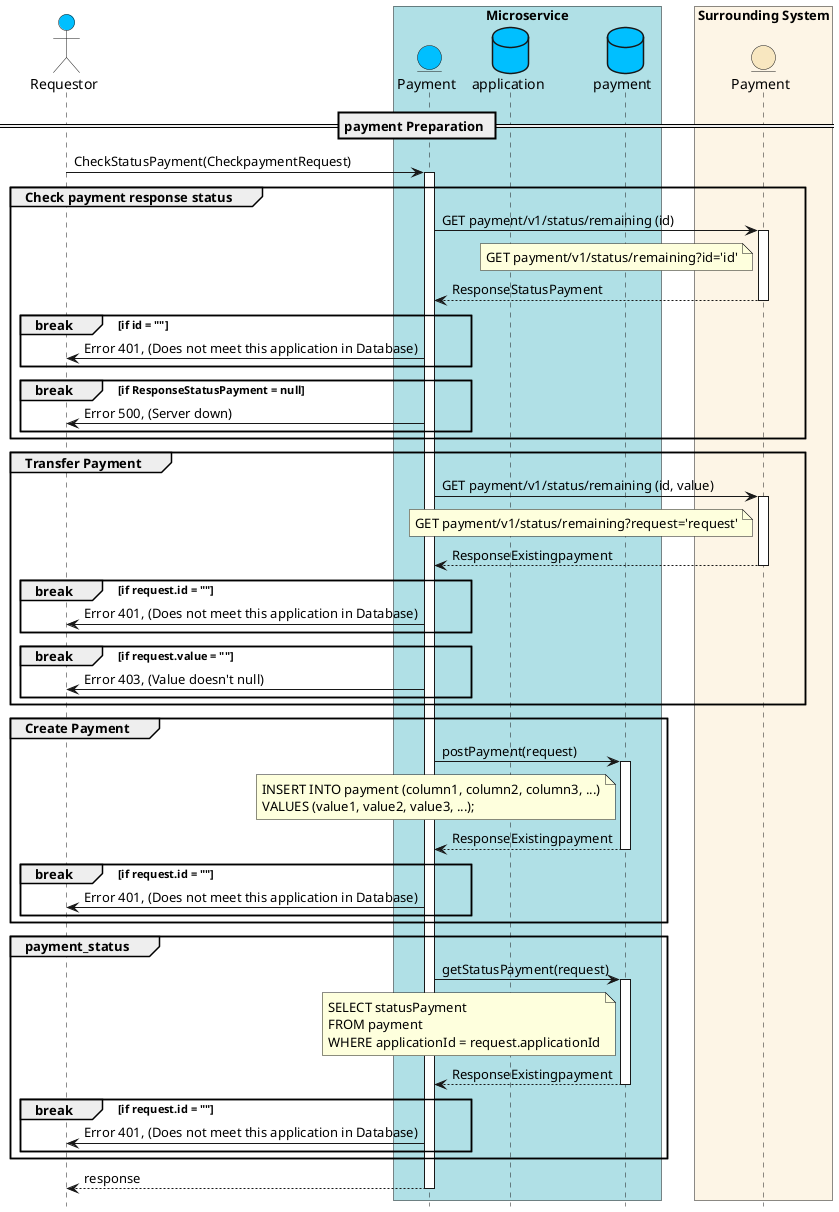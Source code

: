 @startuml
'''''''''''''''''''''''''''''''''''''''''''''''''
' define diagram participants
' http://plantuml.com/skinparam
'''''''''''''''''''''''''''''''''''''''''''''''''

actor Requestor as requestor #DeepSkyBlue

box "Microservice" #PowderBlue
entity "Payment" as payment #DeepSkyBlue
' entity "biometric" as biometric #DeepSkyBlue
' entity "Push_notif_email" as push_notif_email #DeepSkyBlue
database "application" as db_application #DeepSkyBlue
database "payment" as db_payment #DeepSkyBlue
endbox


box "Surrounding System" #OldLace
entity "Payment" as pymnt #STRATEGY
endbox


'''''''''''''''''''''''''''''''''''''''''''''''''
' formatting options
'''''''''''''''''''''''''''''''''''''''''''''''''
hide footbox
'autonumber
skinparam defaultFontName Comic Sans MS
skinparam sequence {
    ParticipantFontSize 15
    ActorFontSize 15
    ArrowFontName Comic Sans MS
    ParticipantFontName Comic Sans MS
}

'''''''''''''''''''''''''''''''''''''''''''''''''
' Microservice Logic Goes Here
'''''''''''''''''''''''''''''''''''''''''''''''''
== payment Preparation ==

requestor -> payment : CheckStatusPayment(CheckpaymentRequest)
activate payment

group Check payment response status
    payment -> pymnt : GET payment/v1/status/remaining (id)
    activate pymnt
    note left of pymnt
        GET payment/v1/status/remaining?id='id'
    end note
    pymnt --> payment: ResponseStatusPayment
    deactivate pymnt

    break if id = ""
        payment -> requestor : Error 401, (Does not meet this application in Database)
    end
    break if ResponseStatusPayment = null
        payment -> requestor : Error 500, (Server down)
    end
end

group Transfer Payment
    payment -> pymnt : GET payment/v1/status/remaining (id, value)
    activate pymnt
    note left of pymnt
        GET payment/v1/status/remaining?request='request'
    end note
    pymnt --> payment: ResponseExistingpayment
    deactivate pymnt

    break if request.id = ""
        payment -> requestor : Error 401, (Does not meet this application in Database)
    end
    break if request.value = ""
        payment -> requestor : Error 403, (Value doesn't null)
    end
end

group Create Payment
    payment -> db_payment : postPayment(request)
    activate db_payment
    note left of db_payment
        INSERT INTO payment (column1, column2, column3, ...)
        VALUES (value1, value2, value3, ...); 
    end note
    db_payment --> payment: ResponseExistingpayment
    deactivate db_payment

    break if request.id = ""
        payment -> requestor : Error 401, (Does not meet this application in Database)
    end
end

group payment_status
    payment -> db_payment : getStatusPayment(request)
    activate db_payment
    note left of db_payment
        SELECT statusPayment 
        FROM payment
        WHERE applicationId = request.applicationId
    end note
    db_payment --> payment: ResponseExistingpayment
    deactivate db_payment

    break if request.id = ""
        payment -> requestor : Error 401, (Does not meet this application in Database)
    end
end

payment --> requestor: response
deactivate payment

@enduml